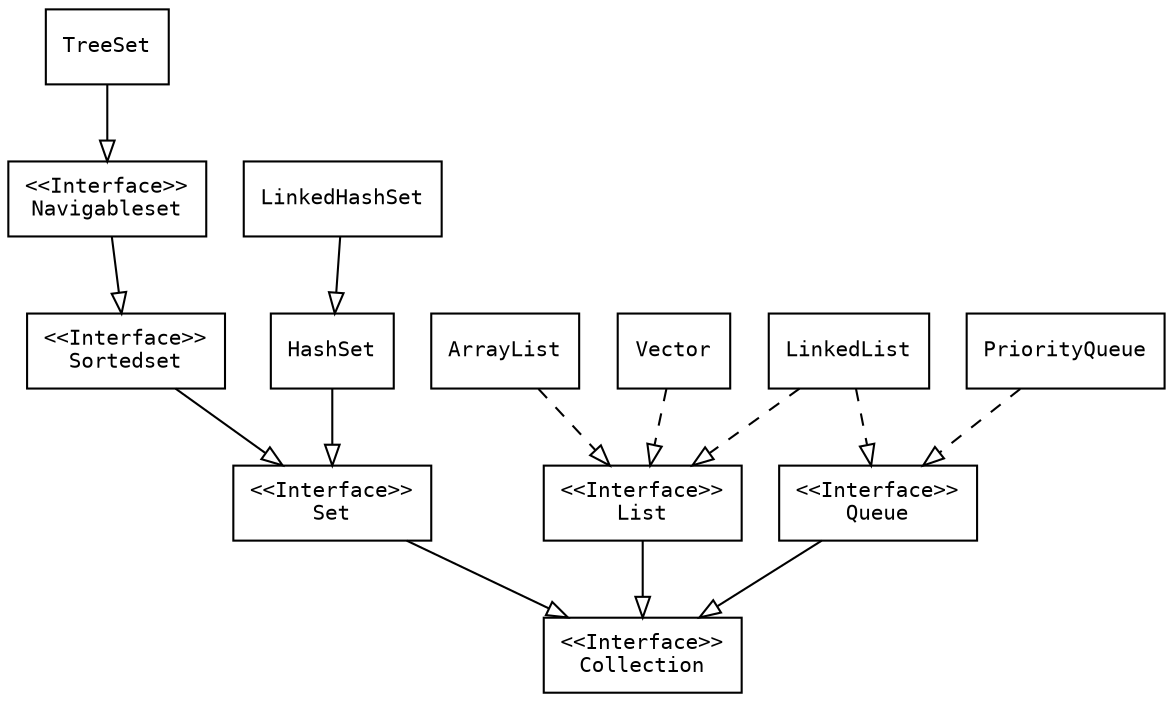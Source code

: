 digraph s {
    rankdir=bt
    node[shape="record",fontname="consolas,monaca",fontsize="10"];
    edge[arrowhead=empty];

    node_collection[label="\<\<Interface\>\>\lCollection"];
    node_set[label="\<\<Interface\>\>\lSet"];
    node_list[label="\<\<Interface\>\>\lList"];
    node_queue[label="\<\<Interface\>\>\lQueue"];
    node_sortedset[label="\<\<Interface\>\>\lSortedset"];
    node_navigableset[label="\<\<Interface\>\>\lNavigableset"];

    node_hashset[label="HashSet"];
    node_linkedhashset[label="LinkedHashSet"];
    node_treeset[label="TreeSet"];
    node_arraylist[label="ArrayList"];
    node_vector[label="Vector"];
    node_linkedlist[label="LinkedList"];
    node_priorityqueue[label="PriorityQueue"];

    node_set -> node_collection;
    node_hashset -> node_set;
    node_linkedhashset->node_hashset;

    node_sortedset -> node_set;
    node_navigableset -> node_sortedset;
    node_treeset -> node_navigableset;

    node_list -> node_collection;

    node_arraylist -> node_list[style="dashed"];
    node_vector -> node_list[style="dashed"];
    node_linkedlist -> node_list[style="dashed"];
    node_linkedlist -> node_queue[style="dashed"];
    node_priorityqueue -> node_queue[style="dashed"];
    node_queue -> node_collection;

}
